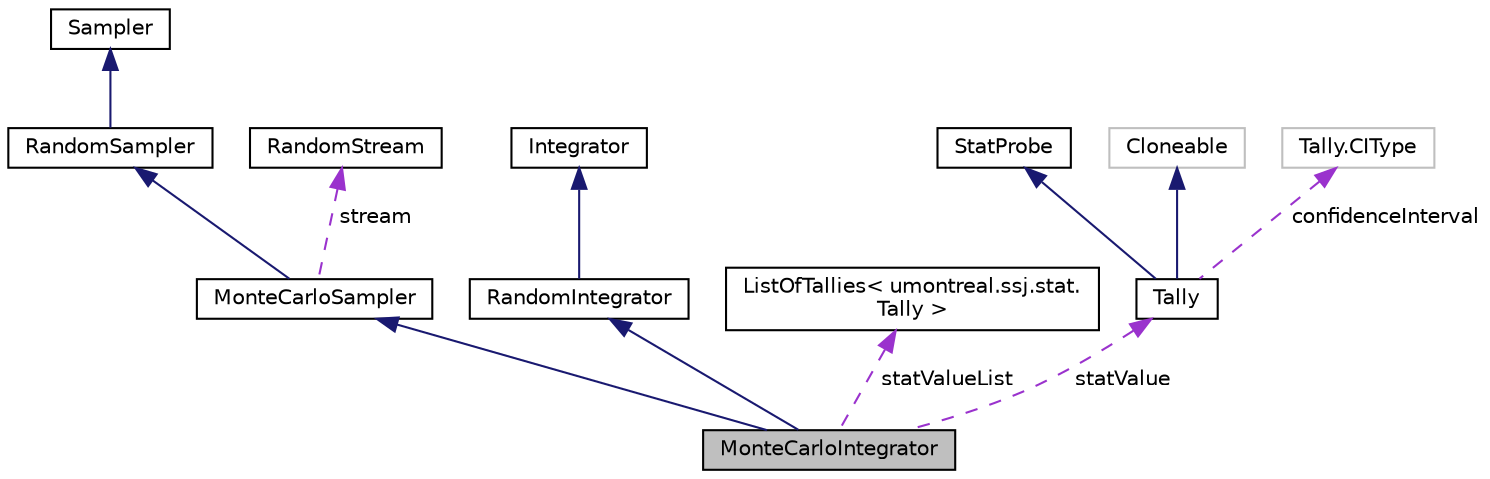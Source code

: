 digraph "MonteCarloIntegrator"
{
 // INTERACTIVE_SVG=YES
  bgcolor="transparent";
  edge [fontname="Helvetica",fontsize="10",labelfontname="Helvetica",labelfontsize="10"];
  node [fontname="Helvetica",fontsize="10",shape=record];
  Node6 [label="MonteCarloIntegrator",height=0.2,width=0.4,color="black", fillcolor="grey75", style="filled", fontcolor="black"];
  Node7 -> Node6 [dir="back",color="midnightblue",fontsize="10",style="solid",fontname="Helvetica"];
  Node7 [label="MonteCarloSampler",height=0.2,width=0.4,color="black",URL="$classumontreal_1_1ssj_1_1mcqmctools_1_1anova_1_1MonteCarloSampler.html",tooltip="Monte Carlo sampler. "];
  Node8 -> Node7 [dir="back",color="midnightblue",fontsize="10",style="solid",fontname="Helvetica"];
  Node8 [label="RandomSampler",height=0.2,width=0.4,color="black",URL="$interfaceumontreal_1_1ssj_1_1mcqmctools_1_1anova_1_1RandomSampler.html"];
  Node9 -> Node8 [dir="back",color="midnightblue",fontsize="10",style="solid",fontname="Helvetica"];
  Node9 [label="Sampler",height=0.2,width=0.4,color="black",URL="$interfaceumontreal_1_1ssj_1_1mcqmctools_1_1anova_1_1Sampler.html"];
  Node10 -> Node7 [dir="back",color="darkorchid3",fontsize="10",style="dashed",label=" stream" ,fontname="Helvetica"];
  Node10 [label="RandomStream",height=0.2,width=0.4,color="black",URL="$interfaceumontreal_1_1ssj_1_1rng_1_1RandomStream.html",tooltip="This interface defines the basic structures to handle multiple streams of uniform (pseudo)random numb..."];
  Node11 -> Node6 [dir="back",color="midnightblue",fontsize="10",style="solid",fontname="Helvetica"];
  Node11 [label="RandomIntegrator",height=0.2,width=0.4,color="black",URL="$interfaceumontreal_1_1ssj_1_1mcqmctools_1_1anova_1_1RandomIntegrator.html"];
  Node12 -> Node11 [dir="back",color="midnightblue",fontsize="10",style="solid",fontname="Helvetica"];
  Node12 [label="Integrator",height=0.2,width=0.4,color="black",URL="$interfaceumontreal_1_1ssj_1_1mcqmctools_1_1anova_1_1Integrator.html"];
  Node13 -> Node6 [dir="back",color="darkorchid3",fontsize="10",style="dashed",label=" statValueList" ,fontname="Helvetica"];
  Node13 [label="ListOfTallies\< umontreal.ssj.stat.\lTally \>",height=0.2,width=0.4,color="black",URL="$classumontreal_1_1ssj_1_1stat_1_1list_1_1ListOfTallies.html"];
  Node14 -> Node6 [dir="back",color="darkorchid3",fontsize="10",style="dashed",label=" statValue" ,fontname="Helvetica"];
  Node14 [label="Tally",height=0.2,width=0.4,color="black",URL="$classumontreal_1_1ssj_1_1stat_1_1Tally.html",tooltip="A subclass of StatProbe. "];
  Node15 -> Node14 [dir="back",color="midnightblue",fontsize="10",style="solid",fontname="Helvetica"];
  Node15 [label="StatProbe",height=0.2,width=0.4,color="black",URL="$classumontreal_1_1ssj_1_1stat_1_1StatProbe.html",tooltip="The objects of this class are statistical probes or collectors, which are elementary devices for coll..."];
  Node16 -> Node14 [dir="back",color="midnightblue",fontsize="10",style="solid",fontname="Helvetica"];
  Node16 [label="Cloneable",height=0.2,width=0.4,color="grey75"];
  Node17 -> Node14 [dir="back",color="darkorchid3",fontsize="10",style="dashed",label=" confidenceInterval" ,fontname="Helvetica"];
  Node17 [label="Tally.CIType",height=0.2,width=0.4,color="grey75"];
}
